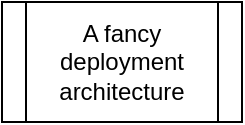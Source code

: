 <mxfile version="20.3.0" type="device"><diagram id="8X983Ffqi7RukWH1i5od" name="Page-1"><mxGraphModel dx="2046" dy="791" grid="1" gridSize="10" guides="1" tooltips="1" connect="1" arrows="1" fold="1" page="1" pageScale="1" pageWidth="827" pageHeight="1169" math="0" shadow="0"><root><mxCell id="0"/><mxCell id="1" parent="0"/><mxCell id="8kD832Q0owY_joHVXl1g-1" value="A fancy deployment architecture" style="shape=process;whiteSpace=wrap;html=1;backgroundOutline=1;" vertex="1" parent="1"><mxGeometry x="-240" y="300" width="120" height="60" as="geometry"/></mxCell></root></mxGraphModel></diagram></mxfile>